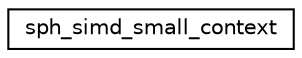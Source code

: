 digraph "Graphical Class Hierarchy"
{
 // LATEX_PDF_SIZE
  edge [fontname="Helvetica",fontsize="10",labelfontname="Helvetica",labelfontsize="10"];
  node [fontname="Helvetica",fontsize="10",shape=record];
  rankdir="LR";
  Node0 [label="sph_simd_small_context",height=0.2,width=0.4,color="black", fillcolor="white", style="filled",URL="$structsph__simd__small__context.html",tooltip=" "];
}
